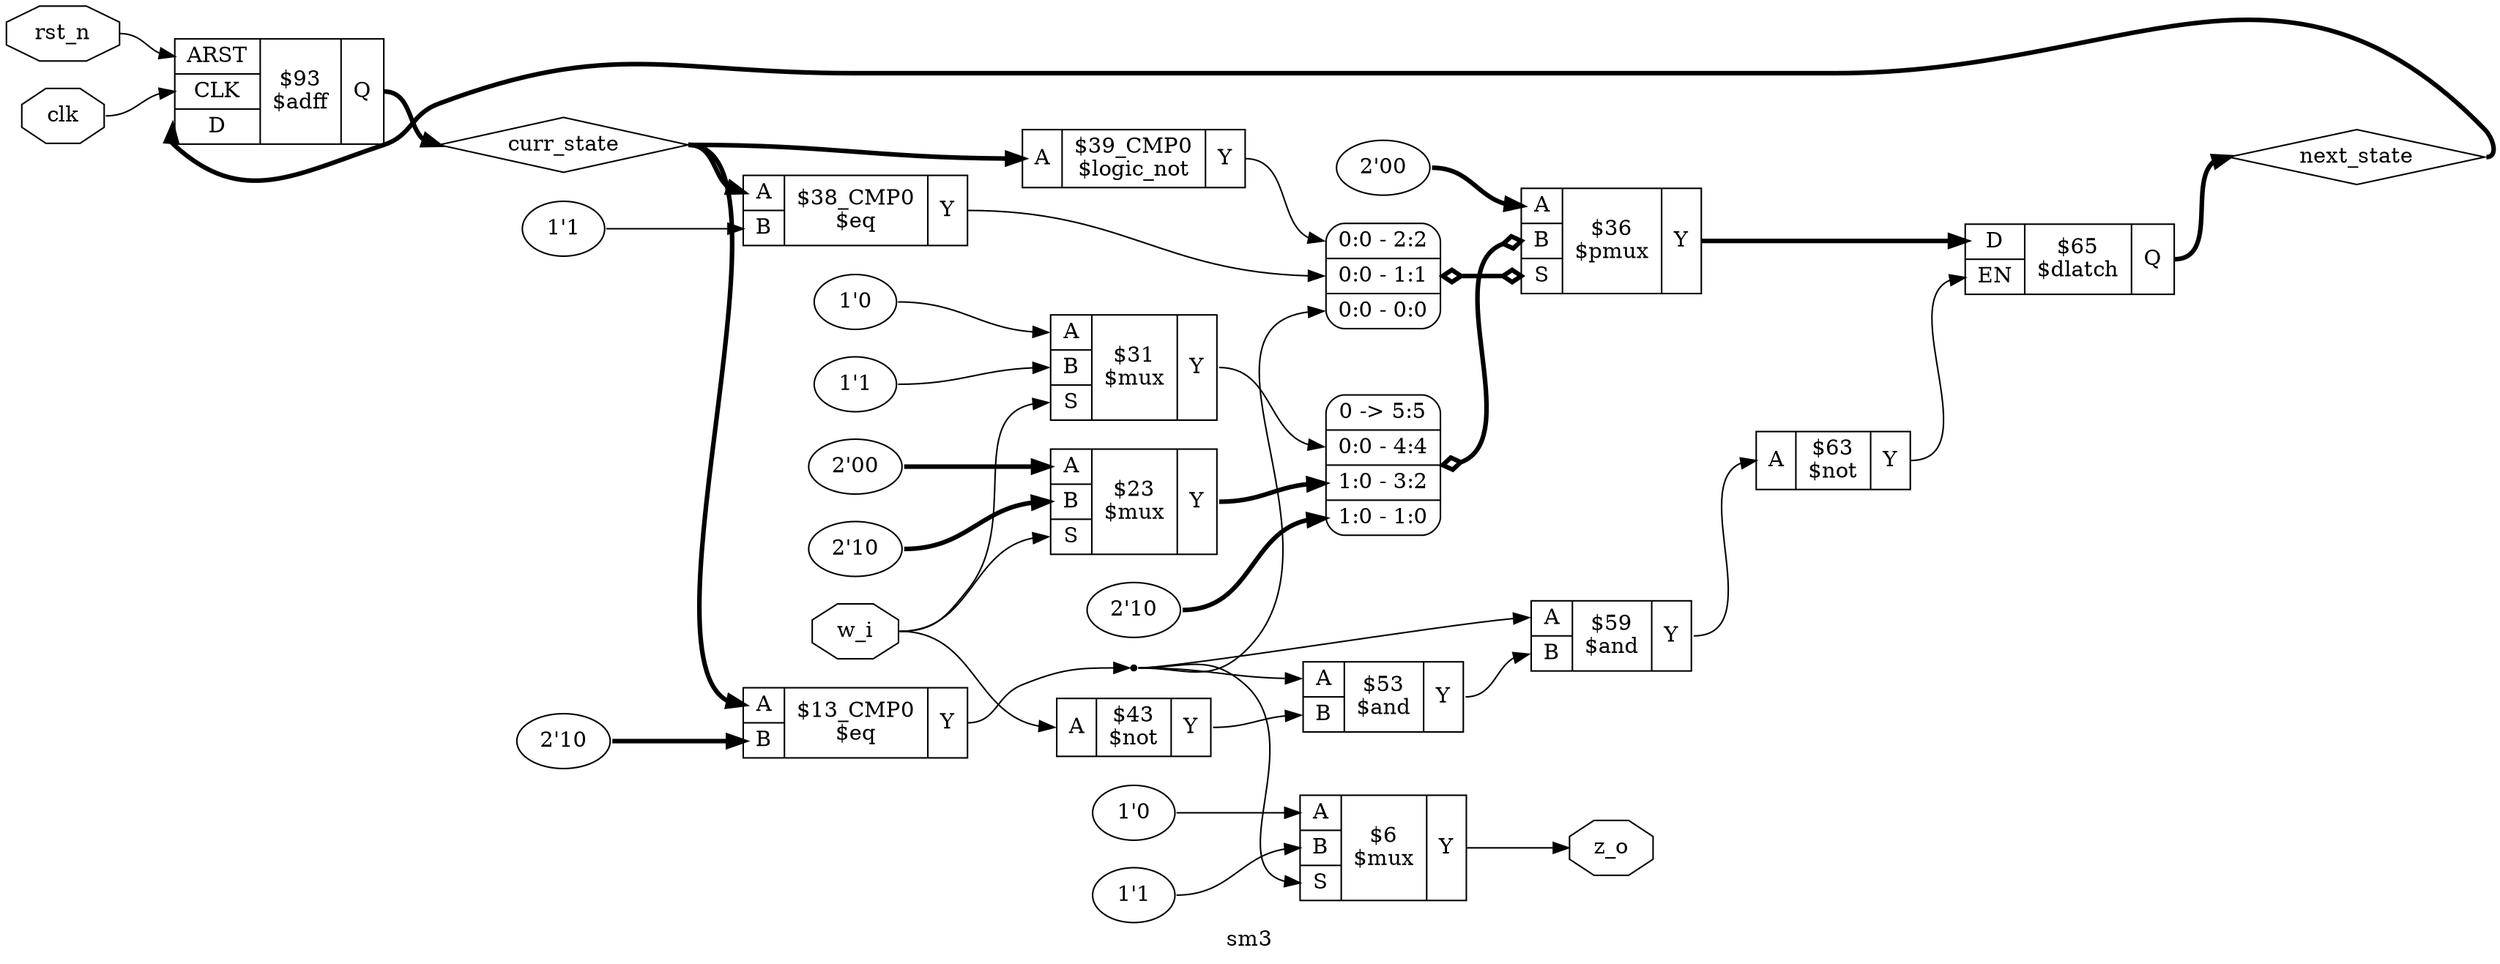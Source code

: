 digraph "sm3" {
label="sm3";
rankdir="LR";
remincross=true;
n12 [ shape=octagon, label="clk", color="black", fontcolor="black" ];
n13 [ shape=diamond, label="curr_state", color="black", fontcolor="black" ];
n14 [ shape=diamond, label="next_state", color="black", fontcolor="black" ];
n15 [ shape=octagon, label="rst_n", color="black", fontcolor="black" ];
n16 [ shape=octagon, label="w_i", color="black", fontcolor="black" ];
n17 [ shape=octagon, label="z_o", color="black", fontcolor="black" ];
c20 [ shape=record, label="{{<p18> A}|$43\n$not|{<p19> Y}}" ];
c22 [ shape=record, label="{{<p18> A|<p21> B}|$53\n$and|{<p19> Y}}" ];
c23 [ shape=record, label="{{<p18> A|<p21> B}|$59\n$and|{<p19> Y}}" ];
c24 [ shape=record, label="{{<p18> A}|$63\n$not|{<p19> Y}}" ];
c28 [ shape=record, label="{{<p25> D|<p26> EN}|$65\n$dlatch|{<p27> Q}}" ];
c31 [ shape=record, label="{{<p29> ARST|<p30> CLK|<p25> D}|$93\n$adff|{<p27> Q}}" ];
v0 [ label="2'10" ];
c32 [ shape=record, label="{{<p18> A|<p21> B}|$13_CMP0\n$eq|{<p19> Y}}" ];
v1 [ label="2'00" ];
v2 [ label="2'10" ];
c34 [ shape=record, label="{{<p18> A|<p21> B|<p33> S}|$23\n$mux|{<p19> Y}}" ];
v3 [ label="1'0" ];
v4 [ label="1'1" ];
c35 [ shape=record, label="{{<p18> A|<p21> B|<p33> S}|$31\n$mux|{<p19> Y}}" ];
v5 [ label="2'00" ];
v7 [ label="2'10" ];
c36 [ shape=record, label="{{<p18> A|<p21> B|<p33> S}|$36\n$pmux|{<p19> Y}}" ];
x6 [ shape=record, style=rounded, label="0 -&gt; 5:5 |<s2> 0:0 - 4:4 |<s1> 1:0 - 3:2 |<s0> 1:0 - 1:0 " ];
x6:e -> c36:p21:w [arrowhead=odiamond, arrowtail=odiamond, dir=both, color="black", style="setlinewidth(3)", label=""];
x8 [ shape=record, style=rounded, label="<s2> 0:0 - 2:2 |<s1> 0:0 - 1:1 |<s0> 0:0 - 0:0 " ];
x8:e -> c36:p33:w [arrowhead=odiamond, arrowtail=odiamond, dir=both, color="black", style="setlinewidth(3)", label=""];
v9 [ label="1'1" ];
c37 [ shape=record, label="{{<p18> A|<p21> B}|$38_CMP0\n$eq|{<p19> Y}}" ];
c38 [ shape=record, label="{{<p18> A}|$39_CMP0\n$logic_not|{<p19> Y}}" ];
v10 [ label="1'0" ];
v11 [ label="1'1" ];
c39 [ shape=record, label="{{<p18> A|<p21> B|<p33> S}|$6\n$mux|{<p19> Y}}" ];
c37:p19:e -> x8:s1:w [color="black", label=""];
c38:p19:e -> x8:s2:w [color="black", label=""];
n12:e -> c31:p30:w [color="black", label=""];
c31:p27:e -> n13:w [color="black", style="setlinewidth(3)", label=""];
n13:e -> c32:p18:w [color="black", style="setlinewidth(3)", label=""];
n13:e -> c37:p18:w [color="black", style="setlinewidth(3)", label=""];
n13:e -> c38:p18:w [color="black", style="setlinewidth(3)", label=""];
c28:p27:e -> n14:w [color="black", style="setlinewidth(3)", label=""];
n14:e -> c31:p25:w [color="black", style="setlinewidth(3)", label=""];
n15:e -> c31:p29:w [color="black", label=""];
n16:e -> c20:p18:w [color="black", label=""];
n16:e -> c34:p33:w [color="black", label=""];
n16:e -> c35:p33:w [color="black", label=""];
c39:p19:e -> n17:w [color="black", label=""];
c36:p19:e -> c28:p25:w [color="black", style="setlinewidth(3)", label=""];
c35:p19:e -> x6:s2:w [color="black", label=""];
c34:p19:e -> x6:s1:w [color="black", style="setlinewidth(3)", label=""];
c20:p19:e -> c22:p21:w [color="black", label=""];
c24:p19:e -> c28:p26:w [color="black", label=""];
c22:p19:e -> c23:p21:w [color="black", label=""];
c23:p19:e -> c24:p18:w [color="black", label=""];
n9 [ shape=point ];
c32:p19:e -> n9:w [color="black", label=""];
n9:e -> c22:p18:w [color="black", label=""];
n9:e -> c23:p18:w [color="black", label=""];
n9:e -> c39:p33:w [color="black", label=""];
n9:e -> x8:s0:w [color="black", label=""];
v0:e -> c32:p21:w [color="black", style="setlinewidth(3)", label=""];
v1:e -> c34:p18:w [color="black", style="setlinewidth(3)", label=""];
v10:e -> c39:p18:w [color="black", label=""];
v11:e -> c39:p21:w [color="black", label=""];
v2:e -> c34:p21:w [color="black", style="setlinewidth(3)", label=""];
v3:e -> c35:p18:w [color="black", label=""];
v4:e -> c35:p21:w [color="black", label=""];
v5:e -> c36:p18:w [color="black", style="setlinewidth(3)", label=""];
v7:e -> x6:s0:w [color="black", style="setlinewidth(3)", label=""];
v9:e -> c37:p21:w [color="black", label=""];
}
